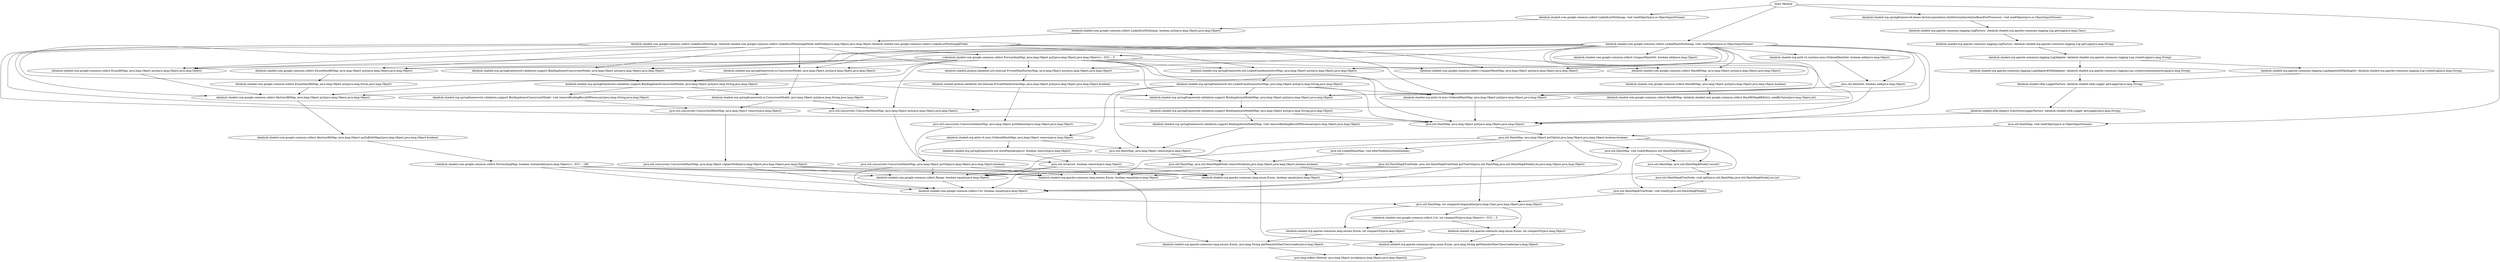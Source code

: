 digraph {
	graph [bb="0,0,13772,1404"];
	node [label="\N"];
	"datahub.shaded.org.apache.commons.logging.LogFactory__datahub.shaded.org.apache.commons.logging.Log_getLog(java.lang.Class)"	 [height=0.5,
		label=<datahub.shaded.org.apache.commons.logging.LogFactory: datahub.shaded.org.apache.commons.logging.Log getLog(java.lang.Class)>,
		pos="3022,1242",
		width=17.458];
	"datahub.shaded.org.apache.commons.logging.LogFactory__datahub.shaded.org.apache.commons.logging.Log_getLog(java.lang.String)"	 [height=0.5,
		label=<datahub.shaded.org.apache.commons.logging.LogFactory: datahub.shaded.org.apache.commons.logging.Log getLog(java.lang.String)>,
		pos="2766,1170",
		width=17.585];
	"datahub.shaded.org.apache.commons.logging.LogFactory__datahub.shaded.org.apache.commons.logging.Log_getLog(java.lang.Class)" -> "datahub.shaded.org.apache.commons.logging.LogFactory__datahub.shaded.org.apache.commons.logging.Log_getLog(java.lang.String)"	 [pos="e,2830,1188 2958.1,1224 2922.2,1213.9 2877.2,1201.3 2839.8,1190.8"];
	"java.util.HashMap__int_compareComparables(java.lang.Class,java.lang.Object,java.lang.Object)"	 [height=0.5,
		label=<java.util.HashMap: int compareComparables(java.lang.Class,java.lang.Object,java.lang.Object)>,
		pos="7342,306",
		width=12.511];
	"datahub.shaded.org.apache.commons.lang.enums.Enum__int_compareTo(java.lang.Object)"	 [height=0.5,
		label=<datahub.shaded.org.apache.commons.lang.enums.Enum: int compareTo(java.lang.Object)>,
		pos="8061,162",
		width=11.843];
	"java.util.HashMap__int_compareComparables(java.lang.Class,java.lang.Object,java.lang.Object)" -> "datahub.shaded.org.apache.commons.lang.enums.Enum__int_compareTo(java.lang.Object)"	 [pos="e,8063,180.32 7718.2,296.07 7869.8,288.52 8015.5,275.25 8042,252 8059.1,237.01 8063.1,210.84 8063.2,190.58"];
	"datahub.shaded.org.apache.commons.lang.enum.Enum__int_compareTo(java.lang.Object)"	 [height=0.5,
		label=<datahub.shaded.org.apache.commons.lang.enum.Enum: int compareTo(java.lang.Object)>,
		pos="7195,162",
		width=11.717];
	"java.util.HashMap__int_compareComparables(java.lang.Class,java.lang.Object,java.lang.Object)" -> "datahub.shaded.org.apache.commons.lang.enum.Enum__int_compareTo(java.lang.Object)"	 [pos="e,7165.1,180.16 7215.7,288.7 7173.9,280.19 7134.7,268.21 7122,252 7112.1,239.41 7114.8,230.29 7122,216 7126.1,207.92 7141.2,196.24 \
7156.6,185.8"];
	"datahub.shaded.com.google.common.collect.Cut__int_compareTo(java.lang.Object)___SCC____3"	 [height=0.5,
		label="<datahub.shaded.com.google.common.collect.Cut: int compareTo(java.lang.Object)>:: SCC :: 3",
		pos="7582,234",
		width=12.529];
	"java.util.HashMap__int_compareComparables(java.lang.Class,java.lang.Object,java.lang.Object)" -> "datahub.shaded.com.google.common.collect.Cut__int_compareTo(java.lang.Object)___SCC____3"	 [pos="e,7522.3,251.92 7401.6,288.11 7435.3,278.02 7477.4,265.37 7512.6,254.83"];
	"java.util.HashMap__void_treeifyBin(java.util.HashMap$Node[],int)"	 [height=0.5,
		label=<java.util.HashMap: void treeifyBin(java.util.HashMap$Node[],int)>,
		pos="3644,594",
		width=8.7381];
	"java.util.HashMap$TreeNode__void_treeify(java.util.HashMap$Node[])"	 [height=0.5,
		label=<java.util.HashMap$TreeNode: void treeify(java.util.HashMap$Node[])>,
		pos="3860,378",
		width=9.2978];
	"java.util.HashMap__void_treeifyBin(java.util.HashMap$Node[],int)" -> "java.util.HashMap$TreeNode__void_treeify(java.util.HashMap$Node[])"	 [pos="e,3860.2,396.17 3692,576.12 3737.6,556.62 3804.4,520.93 3841,468 3853.5,449.91 3858.1,425.23 3859.6,406.29"];
	"java.util.HashMap__java.util.HashMap$Node[]_resize()"	 [height=0.5,
		label=<java.util.HashMap: java.util.HashMap$Node[] resize()>,
		pos="3389,522",
		width=7.2396];
	"java.util.HashMap__void_treeifyBin(java.util.HashMap$Node[],int)" -> "java.util.HashMap__java.util.HashMap$Node[]_resize()"	 [pos="e,3451,539.51 3581.3,576.29 3544.9,566.01 3498.9,553.02 3461,542.32"];
	"datahub.shaded.com.google.common.collect.LinkedListMultimap__datahub.shaded.com.google.common.collect.LinkedListMultimap$Node_addNode(\
java.lang.Object,java.lang.Object,datahub.shaded.com.google.common.collect.LinkedListMultimap$Node)"	 [height=0.5,
		label=<datahub.shaded.com.google.common.collect.LinkedListMultimap: datahub.shaded.com.google.common.collect.LinkedListMultimap$Node addNode(java.lang.Object,java.lang.Object,datahub.shaded.com.google.common.collect.LinkedListMultimap$Node)>,
		pos="7897,1170",
		width=33.003];
	"datahub.shaded.com.google.common.collect.AbstractBiMap__java.lang.Object_put(java.lang.Object,java.lang.Object)"	 [height=0.5,
		label=<datahub.shaded.com.google.common.collect.AbstractBiMap: java.lang.Object put(java.lang.Object,java.lang.Object)>,
		pos="12347,882",
		width=15.201];
	"datahub.shaded.com.google.common.collect.LinkedListMultimap__datahub.shaded.com.google.common.collect.LinkedListMultimap$Node_addNode(\
java.lang.Object,java.lang.Object,datahub.shaded.com.google.common.collect.LinkedListMultimap$Node)" -> "datahub.shaded.com.google.common.collect.AbstractBiMap__java.lang.Object_put(java.lang.Object,java.lang.Object)"	 [pos="e,12770,893.43 9047.2,1165.5 10720,1156 13636,1127.6 13715,1044 13783,971.99 13786,989.17 13448,936 13323,916.25 13031,902.47 12780,\
893.77"];
	"datahub.shaded.com.google.common.collect.CompactHashMap__java.lang.Object_put(java.lang.Object,java.lang.Object)"	 [height=0.5,
		label=<datahub.shaded.com.google.common.collect.CompactHashMap: java.lang.Object put(java.lang.Object,java.lang.Object)>,
		pos="4637,1026",
		width=15.635];
	"datahub.shaded.com.google.common.collect.LinkedListMultimap__datahub.shaded.com.google.common.collect.LinkedListMultimap$Node_addNode(\
java.lang.Object,java.lang.Object,datahub.shaded.com.google.common.collect.LinkedListMultimap$Node)" -> "datahub.shaded.com.google.common.collect.CompactHashMap__java.lang.Object_put(java.lang.Object,java.lang.Object)"	 [pos="e,4843.3,1042.8 6945.1,1159.2 6208.6,1149.5 5299.6,1134.1 5214,1116 5173.5,1107.4 5168.1,1090.4 5128,1080 5076.6,1066.7 4959.9,1053.6 \
4853.2,1043.7"];
	"datahub.shaded.org.springframework.validation.support.BindingAwareModelMap__java.lang.Object_put(java.lang.Object,java.lang.Object)"	 [height=0.5,
		label=<datahub.shaded.org.springframework.validation.support.BindingAwareModelMap: java.lang.Object put(java.lang.Object,java.lang.Object)>,
		pos="5228,882",
		width=18.072];
	"datahub.shaded.com.google.common.collect.LinkedListMultimap__datahub.shaded.com.google.common.collect.LinkedListMultimap$Node_addNode(\
java.lang.Object,java.lang.Object,datahub.shaded.com.google.common.collect.LinkedListMultimap$Node)" -> "datahub.shaded.org.springframework.validation.support.BindingAwareModelMap__java.lang.Object_put(java.lang.Object,java.lang.Object)"	 [pos="e,5223.6,900.08 7090,1156.8 6335.3,1140.6 5314.3,1107.1 5247,1044 5210.8,1010.1 5215.3,946.7 5221.7,910.08"];
	"datahub.shaded.com.google.common.collect.ForwardingMap__java.lang.Object_put(java.lang.Object,java.lang.Object)___SCC____5"	 [height=0.5,
		label="<datahub.shaded.com.google.common.collect.ForwardingMap: java.lang.Object put(java.lang.Object,java.lang.Object)>:: SCC :: 5",
		pos="7897,1098",
		width=17.043];
	"datahub.shaded.com.google.common.collect.LinkedListMultimap__datahub.shaded.com.google.common.collect.LinkedListMultimap$Node_addNode(\
java.lang.Object,java.lang.Object,datahub.shaded.com.google.common.collect.LinkedListMultimap$Node)" -> "datahub.shaded.com.google.common.collect.ForwardingMap__java.lang.Object_put(java.lang.Object,java.lang.Object)___SCC____5"	 [pos="e,7897,1116.4 7897,1151.8 7897,1144.1 7897,1135 7897,1126.4"];
	"datahub.shaded.org.springframework.ui.ConcurrentModel__java.lang.Object_put(java.lang.Object,java.lang.Object)"	 [height=0.5,
		label=<datahub.shaded.org.springframework.ui.ConcurrentModel: java.lang.Object put(java.lang.Object,java.lang.Object)>,
		pos="9705,1026",
		width=15.039];
	"datahub.shaded.com.google.common.collect.LinkedListMultimap__datahub.shaded.com.google.common.collect.LinkedListMultimap$Node_addNode(\
java.lang.Object,java.lang.Object,datahub.shaded.com.google.common.collect.LinkedListMultimap$Node)" -> "datahub.shaded.org.springframework.ui.ConcurrentModel__java.lang.Object_put(java.lang.Object,java.lang.Object)"	 [pos="e,9496.3,1042.6 8119.1,1152.3 8467.8,1124.5 9139.5,1071 9486.2,1043.4"];
	"datahub.shaded.org.springframework.util.LinkedCaseInsensitiveMap__java.lang.Object_put(java.lang.Object,java.lang.Object)"	 [height=0.5,
		label=<datahub.shaded.org.springframework.util.LinkedCaseInsensitiveMap: java.lang.Object put(java.lang.Object,java.lang.Object)>,
		pos="5848,1026",
		width=16.447];
	"datahub.shaded.com.google.common.collect.LinkedListMultimap__datahub.shaded.com.google.common.collect.LinkedListMultimap$Node_addNode(\
java.lang.Object,java.lang.Object,datahub.shaded.com.google.common.collect.LinkedListMultimap$Node)" -> "datahub.shaded.org.springframework.util.LinkedCaseInsensitiveMap__java.lang.Object_put(java.lang.Object,java.lang.Object)"	 [pos="e,6083.3,1042.5 7646.5,1152.4 7250.8,1124.6 6485.8,1070.8 6093.3,1043.2"];
	"datahub.shaded.com.google.common.collect.EnumBiMap__java.lang.Object_put(java.lang.Object,java.lang.Object)"	 [height=0.5,
		label=<datahub.shaded.com.google.common.collect.EnumBiMap: java.lang.Object put(java.lang.Object,java.lang.Object)>,
		pos="12034,1026",
		width=14.876];
	"datahub.shaded.com.google.common.collect.LinkedListMultimap__datahub.shaded.com.google.common.collect.LinkedListMultimap$Node_addNode(\
java.lang.Object,java.lang.Object,datahub.shaded.com.google.common.collect.LinkedListMultimap$Node)" -> "datahub.shaded.com.google.common.collect.EnumBiMap__java.lang.Object_put(java.lang.Object,java.lang.Object)"	 [pos="e,11979,1044 8929.2,1161.1 10000,1150.9 11539,1133.5 11673,1116 11778,1102.3 11897,1069 11969,1047"];
	"datahub.shaded.org.antlr.v4.misc.OrderedHashMap__java.lang.Object_put(java.lang.Object,java.lang.Object)"	 [height=0.5,
		label=<datahub.shaded.org.antlr.v4.misc.OrderedHashMap: java.lang.Object put(java.lang.Object,java.lang.Object)>,
		pos="3953,882",
		width=14.208];
	"datahub.shaded.com.google.common.collect.LinkedListMultimap__datahub.shaded.com.google.common.collect.LinkedListMultimap$Node_addNode(\
java.lang.Object,java.lang.Object,datahub.shaded.com.google.common.collect.LinkedListMultimap$Node)" -> "datahub.shaded.org.antlr.v4.misc.OrderedHashMap__java.lang.Object_put(java.lang.Object,java.lang.Object)"	 [pos="e,3961.8,900.2 6904.6,1160.1 6136.6,1151 5189,1135.8 5100,1116 5061.5,1107.5 5057.4,1088.9 5019,1080 4912.1,1055.3 4124,1103.8 4032,\
1044 4031.2,1043.5 3988.5,955.39 3966.2,909.34"];
	"datahub.shaded.jackson.databind.util.internal.PrivateMaxEntriesMap__java.lang.Object_put(java.lang.Object,java.lang.Object)"	 [height=0.5,
		label=<datahub.shaded.jackson.databind.util.internal.PrivateMaxEntriesMap: java.lang.Object put(java.lang.Object,java.lang.Object)>,
		pos="7053,1026",
		width=16.519];
	"datahub.shaded.com.google.common.collect.LinkedListMultimap__datahub.shaded.com.google.common.collect.LinkedListMultimap$Node_addNode(\
java.lang.Object,java.lang.Object,datahub.shaded.com.google.common.collect.LinkedListMultimap$Node)" -> "datahub.shaded.jackson.databind.util.internal.PrivateMaxEntriesMap__java.lang.Object_put(java.lang.Object,java.lang.Object)"	 [pos="e,7087.9,1044.1 7598.4,1152.6 7470,1143.3 7335.5,1130.8 7274,1116 7210.2,1100.6 7140.8,1069.8 7097.1,1048.6"];
	"java.util.HashMap__java.lang.Object_put(java.lang.Object,java.lang.Object)"	 [height=0.5,
		label=<java.util.HashMap: java.lang.Object put(java.lang.Object,java.lang.Object)>,
		pos="4493,738",
		width=9.8575];
	"datahub.shaded.com.google.common.collect.LinkedListMultimap__datahub.shaded.com.google.common.collect.LinkedListMultimap$Node_addNode(\
java.lang.Object,java.lang.Object,datahub.shaded.com.google.common.collect.LinkedListMultimap$Node)" -> "java.util.HashMap__java.lang.Object_put(java.lang.Object,java.lang.Object)"	 [pos="e,4496.8,756.13 6812.4,1162.6 6072,1155.4 5210.5,1141.5 5128,1116 5100.1,1107.4 5100.8,1088.8 5073,1080 5019.6,1063 4103.9,1084.3 \
4065,1044 4053.9,1032.5 4055.2,1020.7 4065,1008 4179.7,859.05 4350.8,1042 4474,900 4506.1,862.98 4503.5,801.96 4498.4,766.32"];
	"datahub.shaded.com.google.common.collect.HashBiMap__java.lang.Object_put(java.lang.Object,java.lang.Object)"	 [height=0.5,
		label=<datahub.shaded.com.google.common.collect.HashBiMap: java.lang.Object put(java.lang.Object,java.lang.Object)>,
		pos="10872,1026",
		width=14.768];
	"datahub.shaded.com.google.common.collect.LinkedListMultimap__datahub.shaded.com.google.common.collect.LinkedListMultimap$Node_addNode(\
java.lang.Object,java.lang.Object,datahub.shaded.com.google.common.collect.LinkedListMultimap$Node)" -> "datahub.shaded.com.google.common.collect.HashBiMap__java.lang.Object_put(java.lang.Object,java.lang.Object)"	 [pos="e,10567,1040.8 8252.2,1152.8 8838.2,1124.4 9998.3,1068.3 10557,1041.3"];
	"datahub.shaded.com.google.common.collect.EnumHashBiMap__java.lang.Object_put(java.lang.Object,java.lang.Object)"	 [height=0.5,
		label=<datahub.shaded.com.google.common.collect.EnumHashBiMap: java.lang.Object put(java.lang.Object,java.lang.Object)>,
		pos="13147,1026",
		width=15.526];
	"datahub.shaded.com.google.common.collect.LinkedListMultimap__datahub.shaded.com.google.common.collect.LinkedListMultimap$Node_addNode(\
java.lang.Object,java.lang.Object,datahub.shaded.com.google.common.collect.LinkedListMultimap$Node)" -> "datahub.shaded.com.google.common.collect.EnumHashBiMap__java.lang.Object_put(java.lang.Object,java.lang.Object)"	 [pos="e,12999,1043.4 9052.6,1165.8 10109,1160.1 11593,1146.7 12177,1116 12464,1100.9 12797,1066.2 12989,1044.5"];
	"java.util.concurrent.ConcurrentHashMap__java.lang.Object_put(java.lang.Object,java.lang.Object)"	 [height=0.5,
		label=<java.util.concurrent.ConcurrentHashMap: java.lang.Object put(java.lang.Object,java.lang.Object)>,
		pos="10234,810",
		width=12.818];
	"datahub.shaded.com.google.common.collect.LinkedListMultimap__datahub.shaded.com.google.common.collect.LinkedListMultimap$Node_addNode(\
java.lang.Object,java.lang.Object,datahub.shaded.com.google.common.collect.LinkedListMultimap$Node)" -> "java.util.concurrent.ConcurrentHashMap__java.lang.Object_put(java.lang.Object,java.lang.Object)"	 [pos="e,10681,814.54 9024.5,1164.3 10432,1156.3 12704,1139.8 13097,1116 13248,1106.8 13772,1177.3 13772,1026 13772,1026 13772,1026 13772,\
954 13772,759.86 13097,875.97 12903,864 12487,838.29 11338,822.05 10691,814.66"];
	"datahub.shaded.org.springframework.validation.support.BindingAwareConcurrentModel__java.lang.Object_put(java.lang.Object,java.lang.Object)"	 [height=0.5,
		label=<datahub.shaded.org.springframework.validation.support.BindingAwareConcurrentModel: java.lang.Object put(java.lang.Object,java.lang.Object)>,
		pos="8463,1026",
		width=18.975];
	"datahub.shaded.com.google.common.collect.LinkedListMultimap__datahub.shaded.com.google.common.collect.LinkedListMultimap$Node_addNode(\
java.lang.Object,java.lang.Object,datahub.shaded.com.google.common.collect.LinkedListMultimap$Node)" -> "datahub.shaded.org.springframework.validation.support.BindingAwareConcurrentModel__java.lang.Object_put(java.lang.Object,java.lang.Object)"	 [pos="e,8488.2,1044.2 8332.2,1153.2 8427,1145.2 8504,1133.4 8520,1116 8538.1,1096.2 8517.4,1069.9 8496,1050.9"];
	"datahub.shaded.com.google.common.collect.AbstractBiMap__java.lang.Object_putInBothMaps(java.lang.Object,java.lang.Object,boolean)"	 [height=0.5,
		label=<datahub.shaded.com.google.common.collect.AbstractBiMap: java.lang.Object putInBothMaps(java.lang.Object,java.lang.Object,boolean)>,
		pos="10837,738",
		width=17.855];
	"datahub.shaded.com.google.common.collect.AbstractBiMap__java.lang.Object_put(java.lang.Object,java.lang.Object)" -> "datahub.shaded.com.google.common.collect.AbstractBiMap__java.lang.Object_putInBothMaps(java.lang.Object,java.lang.Object,boolean)"	 [pos="e,11018,755.3 12168,864.95 11882,837.65 11323,784.35 11029,756.28"];
	"datahub.shaded.org.apache.commons.lang.enum.Enum__boolean_equals(java.lang.Object)"	 [height=0.5,
		label=<datahub.shaded.org.apache.commons.lang.enum.Enum: boolean equals(java.lang.Object)>,
		pos="7338,450",
		width=11.789];
	"datahub.shaded.org.apache.commons.lang.enum.Enum__java.lang.String_getNameInOtherClassLoader(java.lang.Object)"	 [height=0.5,
		label=<datahub.shaded.org.apache.commons.lang.enum.Enum: java.lang.String getNameInOtherClassLoader(java.lang.Object)>,
		pos="7294,90",
		width=15.779];
	"datahub.shaded.org.apache.commons.lang.enum.Enum__boolean_equals(java.lang.Object)" -> "datahub.shaded.org.apache.commons.lang.enum.Enum__java.lang.String_getNameInOtherClassLoader(java.lang.Object)"	 [pos="e,7702.1,102.52 7552.2,434.46 7891.6,408.37 8515,353.94 8515,306 8515,306 8515,306 8515,234 8515,193.12 8527.2,170.46 8496,144 8480.7,\
131.05 8053.1,114.26 7712.2,102.86"];
	"datahub.shaded.org.apache.commons.lang.enums.Enum__java.lang.String_getNameInOtherClassLoader(java.lang.Object)"	 [height=0.5,
		label=<datahub.shaded.org.apache.commons.lang.enums.Enum: java.lang.String getNameInOtherClassLoader(java.lang.Object)>,
		pos="8453,90",
		width=15.906];
	"datahub.shaded.org.apache.commons.lang.enums.Enum__int_compareTo(java.lang.Object)" -> "datahub.shaded.org.apache.commons.lang.enums.Enum__java.lang.String_getNameInOtherClassLoader(java.lang.Object)"	 [pos="e,8356.3,107.77 8156.6,144.43 8214,133.91 8286.9,120.5 8346.1,109.63"];
	"java.util.HashMap__void_readObject(java.io.ObjectInputStream)"	 [height=0.5,
		label=<java.util.HashMap: void readObject(java.io.ObjectInputStream)>,
		pos="1420,1242",
		width=8.4493];
	"java.util.HashMap__java.lang.Object_putVal(int,java.lang.Object,java.lang.Object,boolean,boolean)"	 [height=0.5,
		label=<java.util.HashMap: java.lang.Object putVal(int,java.lang.Object,java.lang.Object,boolean,boolean)>,
		pos="4596,666",
		width=12.854];
	"java.util.HashMap__void_readObject(java.io.ObjectInputStream)" -> "java.util.HashMap__java.lang.Object_putVal(int,java.lang.Object,java.lang.Object,boolean,boolean)"	 [pos="e,4138,668.57 1189.9,1230.2 787.87,1208 0,1157.1 0,1098 0,1098 0,1098 0,810 0,707.53 2957.7,676.8 4127.7,668.65"];
	"datahub.shaded.org.springframework.validation.support.BindingAwareModelMap__java.lang.Object_put(java.lang.String,java.lang.Object)"	 [height=0.5,
		label=<datahub.shaded.org.springframework.validation.support.BindingAwareModelMap: java.lang.Object put(java.lang.String,java.lang.Object)>,
		pos="5228,810",
		width=18.054];
	"datahub.shaded.org.springframework.validation.support.BindingAwareModelMap__java.lang.Object_put(java.lang.String,java.lang.Object)" -> "java.util.HashMap__java.lang.Object_put(java.lang.Object,java.lang.Object)"	 [pos="e,4656.2,753.99 5051,792.66 4934.3,781.23 4782.2,766.33 4666.2,754.97"];
	"datahub.shaded.org.springframework.validation.support.BindingAwareModelMap__void_removeBindingResultIfNecessary(java.lang.Object,\
java.lang.Object)"	 [height=0.5,
		label=<datahub.shaded.org.springframework.validation.support.BindingAwareModelMap: void removeBindingResultIfNecessary(java.lang.Object,java.lang.Object)>,
		pos="5833,738",
		width=20.419];
	"datahub.shaded.org.springframework.validation.support.BindingAwareModelMap__java.lang.Object_put(java.lang.String,java.lang.Object)" -> "datahub.shaded.org.springframework.validation.support.BindingAwareModelMap__void_removeBindingResultIfNecessary(java.lang.Object,\
java.lang.Object)"	 [pos="e,5684.8,755.64 5375.6,792.43 5466.2,781.65 5582.2,767.84 5674.8,756.83"];
	"datahub.shaded.org.springframework.validation.support.BindingAwareModelMap__java.lang.Object_put(java.lang.Object,java.lang.Object)" -> "datahub.shaded.org.springframework.validation.support.BindingAwareModelMap__java.lang.Object_put(java.lang.String,java.lang.Object)"	 [pos="e,5228,828.41 5228,863.83 5228,856.13 5228,846.97 5228,838.42"];
	"datahub.shaded.com.google.common.collect.CompactHashSet__boolean_add(java.lang.Object)"	 [height=0.5,
		label=<datahub.shaded.com.google.common.collect.CompactHashSet: boolean add(java.lang.Object)>,
		pos="4567,1098",
		width=12.295];
	"datahub.shaded.com.google.common.collect.EnumHashBiMap__java.lang.Object_put(java.lang.Enum,java.lang.Object)"	 [height=0.5,
		label=<datahub.shaded.com.google.common.collect.EnumHashBiMap: java.lang.Object put(java.lang.Enum,java.lang.Object)>,
		pos="12883,954",
		width=15.454];
	"datahub.shaded.com.google.common.collect.EnumHashBiMap__java.lang.Object_put(java.lang.Enum,java.lang.Object)" -> "datahub.shaded.com.google.common.collect.AbstractBiMap__java.lang.Object_put(java.lang.Object,java.lang.Object)"	 [pos="e,12478,899.54 12753,936.48 12672,925.71 12570,911.91 12488,900.9"];
	"datahub.shaded.com.google.common.collect.HashBiMap__datahub.shaded.com.google.common.collect.HashBiMap$BiEntry_seekByValue(java.lang.Object,\
int)"	 [height=0.5,
		label=<datahub.shaded.com.google.common.collect.HashBiMap: datahub.shaded.com.google.common.collect.HashBiMap$BiEntry seekByValue(java.lang.Object,int)>,
		pos="11003,882",
		width=20.582];
	"datahub.shaded.org.springframework.ui.ConcurrentModel__java.lang.Object_put(java.lang.String,java.lang.Object)"	 [height=0.5,
		label=<datahub.shaded.org.springframework.ui.ConcurrentModel: java.lang.Object put(java.lang.String,java.lang.Object)>,
		pos="9665,882",
		width=15.021];
	"java.util.concurrent.ConcurrentHashMap__java.lang.Object_remove(java.lang.Object)"	 [height=0.5,
		label=<java.util.concurrent.ConcurrentHashMap: java.lang.Object remove(java.lang.Object)>,
		pos="8993,810",
		width=11.175];
	"datahub.shaded.org.springframework.ui.ConcurrentModel__java.lang.Object_put(java.lang.String,java.lang.Object)" -> "java.util.concurrent.ConcurrentHashMap__java.lang.Object_remove(java.lang.Object)"	 [pos="e,9148.2,826.63 9504.5,864.8 9399.9,853.6 9263.8,839.02 9158.3,827.71"];
	"datahub.shaded.org.springframework.ui.ConcurrentModel__java.lang.Object_put(java.lang.String,java.lang.Object)" -> "java.util.concurrent.ConcurrentHashMap__java.lang.Object_put(java.lang.Object,java.lang.Object)"	 [pos="e,10098,827.21 9802.7,864.57 9889,853.65 10000,839.59 10088,828.48"];
	"datahub.shaded.com.google.common.collect.Range__boolean_equals(java.lang.Object)"	 [height=0.5,
		label=<datahub.shaded.com.google.common.collect.Range: boolean equals(java.lang.Object)>,
		pos="6453,450",
		width=11.248];
	"datahub.shaded.com.google.common.collect.Cut__boolean_equals(java.lang.Object)"	 [height=0.5,
		label=<datahub.shaded.com.google.common.collect.Cut: boolean equals(java.lang.Object)>,
		pos="6669,378",
		width=10.887];
	"datahub.shaded.com.google.common.collect.Range__boolean_equals(java.lang.Object)" -> "datahub.shaded.com.google.common.collect.Cut__boolean_equals(java.lang.Object)"	 [pos="e,6615.2,395.92 6506.7,432.11 6536.7,422.11 6574.2,409.58 6605.7,399.1"];
	"java.lang.reflect.Method__java.lang.Object_invoke(java.lang.Object,java.lang.Object[])"	 [height=0.5,
		label=<java.lang.reflect.Method: java.lang.Object invoke(java.lang.Object,java.lang.Object[])>,
		pos="7873,18",
		width=11.248];
	"datahub.shaded.org.apache.commons.lang.enum.Enum__java.lang.String_getNameInOtherClassLoader(java.lang.Object)" -> "java.lang.reflect.Method__java.lang.Object_invoke(java.lang.Object,java.lang.Object[])"	 [pos="e,7736.3,34.999 7434.5,72.525 7522.9,61.533 7636.8,47.373 7726.3,36.238"];
	"datahub.shaded.org.springframework.util.LinkedCaseInsensitiveMap__java.lang.Object_put(java.lang.String,java.lang.Object)"	 [height=0.5,
		label=<datahub.shaded.org.springframework.util.LinkedCaseInsensitiveMap: java.lang.Object put(java.lang.String,java.lang.Object)>,
		pos="6810,954",
		width=16.411];
	"datahub.shaded.org.springframework.util.LinkedCaseInsensitiveMap__java.lang.Object_put(java.lang.String,java.lang.Object)" -> "datahub.shaded.org.springframework.validation.support.BindingAwareModelMap__java.lang.Object_put(java.lang.Object,java.lang.Object)"	 [pos="e,5566.2,897.39 6481.2,939.04 6216.8,927 5846.1,910.13 5576.6,897.86"];
	"java.util.HashMap__java.lang.Object_remove(java.lang.Object)"	 [height=0.5,
		label=<java.util.HashMap: java.lang.Object remove(java.lang.Object)>,
		pos="7095,594",
		width=8.2145];
	"datahub.shaded.org.springframework.util.LinkedCaseInsensitiveMap__java.lang.Object_put(java.lang.String,java.lang.Object)" -> "java.util.HashMap__java.lang.Object_remove(java.lang.Object)"	 [pos="e,7023.4,611.5 6799.9,935.74 6778.5,894.17 6733.8,790.64 6776,720 6801.3,677.62 6927.7,637.26 7013.6,614.1"];
	"datahub.shaded.org.antlr.v4.misc.OrderedHashMap__java.lang.Object_remove(java.lang.Object)"	 [height=0.5,
		label=<datahub.shaded.org.antlr.v4.misc.OrderedHashMap: java.lang.Object remove(java.lang.Object)>,
		pos="8513,666",
		width=12.566];
	"datahub.shaded.org.springframework.util.LinkedCaseInsensitiveMap__java.lang.Object_put(java.lang.String,java.lang.Object)" -> "datahub.shaded.org.antlr.v4.misc.OrderedHashMap__java.lang.Object_remove(java.lang.Object)"	 [pos="e,8429.2,683.76 6932,936.37 7156.2,903.59 7648.8,829.87 8062,756 8185.9,733.86 8328.1,704.87 8419.2,685.86"];
	"datahub.shaded.org.springframework.util.LinkedCaseInsensitiveMap__java.lang.Object_put(java.lang.String,java.lang.Object)" -> "datahub.shaded.org.antlr.v4.misc.OrderedHashMap__java.lang.Object_put(java.lang.Object,java.lang.Object)"	 [pos="e,4340.9,893.75 6380.3,941.64 6309,939.69 6235.9,937.74 6167,936 5456.4,918.05 5278.6,918.4 4568,900 4497.9,898.18 4423.3,896.12 \
4351.1,894.04"];
	"datahub.shaded.org.springframework.util.LinkedCaseInsensitiveMap__java.lang.Object_put(java.lang.String,java.lang.Object)" -> "java.util.HashMap__java.lang.Object_put(java.lang.Object,java.lang.Object)"	 [pos="e,4794.5,747.51 6729.7,936.12 6570,901.44 6201.2,825.51 5887,792 5782.8,780.89 5182.7,760.13 4804.6,747.84"];
	"java.util.HashMap$TreeNode__void_treeify(java.util.HashMap$Node[])" -> "java.util.HashMap__int_compareComparables(java.lang.Class,java.lang.Object,java.lang.Object)"	 [pos="e,6941.7,314.28 4172.5,371.54 4802.9,358.5 6227.2,329.05 6931.6,314.49"];
	"datahub.shaded.org.antlr.v4.runtime.misc.OrderedHashSet__boolean_add(java.lang.Object)"	 [height=0.5,
		label=<datahub.shaded.org.antlr.v4.runtime.misc.OrderedHashSet: boolean add(java.lang.Object)>,
		pos="3561,1098",
		width=11.97];
	"java.util.HashSet__boolean_add(java.lang.Object)"	 [height=0.5,
		label=<java.util.HashSet: boolean add(java.lang.Object)>,
		pos="3561,954",
		width=6.5175];
	"datahub.shaded.org.antlr.v4.runtime.misc.OrderedHashSet__boolean_add(java.lang.Object)" -> "java.util.HashSet__boolean_add(java.lang.Object)"	 [pos="e,3561,972.09 3561,1079.8 3561,1055.2 3561,1011.2 3561,982.35"];
	"java.util.ArrayList__boolean_remove(java.lang.Object)"	 [height=0.5,
		label=<java.util.ArrayList: boolean remove(java.lang.Object)>,
		pos="9130,522",
		width=7.1133];
	"java.util.ArrayList__boolean_remove(java.lang.Object)" -> "datahub.shaded.org.apache.commons.lang.enum.Enum__boolean_equals(java.lang.Object)"	 [pos="e,7651.8,462.12 8939.3,509.97 8902.1,507.82 8863.3,505.72 8827,504 8374.8,482.57 8261.4,484.64 7809,468 7761.5,466.25 7711.2,464.37 \
7662,462.5"];
	"java.util.ArrayList__boolean_remove(java.lang.Object)" -> "datahub.shaded.com.google.common.collect.Range__boolean_equals(java.lang.Object)"	 [pos="e,6744.4,462.51 8943,509.7 8904.6,507.51 8864.5,505.47 8827,504 7973.3,470.66 7759,493 6905,468 6856.3,466.58 6804.7,464.79 6754.5,\
462.89"];
	"datahub.shaded.org.apache.commons.lang.enums.Enum__boolean_equals(java.lang.Object)"	 [height=0.5,
		label=<datahub.shaded.org.apache.commons.lang.enums.Enum: boolean equals(java.lang.Object)>,
		pos="8248,450",
		width=11.934];
	"java.util.ArrayList__boolean_remove(java.lang.Object)" -> "datahub.shaded.org.apache.commons.lang.enums.Enum__boolean_equals(java.lang.Object)"	 [pos="e,8444.6,466.05 8962.8,508.35 8818.5,496.57 8609.4,479.51 8454.7,466.87"];
	"java.util.ArrayList__boolean_remove(java.lang.Object)" -> "datahub.shaded.com.google.common.collect.Cut__boolean_equals(java.lang.Object)"	 [pos="e,7052.3,381.78 8960,508.5 8870.4,499.53 8770.9,486.05 8730,468 8707.2,457.94 8710.3,440.82 8687,432 8612.6,403.84 7628.6,388.46 \
7062.7,381.9"];
	"datahub.shaded.slf4j.LoggerFactory__datahub.shaded.slf4j.Logger_getLogger(java.lang.String)"	 [height=0.5,
		label=<datahub.shaded.slf4j.LoggerFactory: datahub.shaded.slf4j.Logger getLogger(java.lang.String)>,
		pos="2254,954",
		width=12.457];
	"datahub.shaded.slf4j.helpers.SubstituteLoggerFactory__datahub.shaded.slf4j.Logger_getLogger(java.lang.String)"	 [height=0.5,
		label=<datahub.shaded.slf4j.helpers.SubstituteLoggerFactory: datahub.shaded.slf4j.Logger getLogger(java.lang.String)>,
		pos="2378,810",
		width=14.858];
	"datahub.shaded.slf4j.LoggerFactory__datahub.shaded.slf4j.Logger_getLogger(java.lang.String)" -> "datahub.shaded.slf4j.helpers.SubstituteLoggerFactory__datahub.shaded.slf4j.Logger_getLogger(java.lang.String)"	 [pos="e,2362.4,828.09 2269.7,935.76 2291.5,910.44 2331.1,864.52 2355.8,835.73"];
	"java.util.HashMap__java.lang.Object_putVal(int,java.lang.Object,java.lang.Object,boolean,boolean)" -> "java.util.HashMap__void_treeifyBin(java.util.HashMap$Node[],int)"	 [pos="e,3833.9,608.36 4384.1,649.98 4222.9,637.78 4002.5,621.11 3844.2,609.14"];
	"java.util.HashMap__java.lang.Object_putVal(int,java.lang.Object,java.lang.Object,boolean,boolean)" -> "datahub.shaded.org.apache.commons.lang.enum.Enum__boolean_equals(java.lang.Object)"	 [pos="e,7034.3,462.59 5024.9,659.23 5419.8,651.59 5976.4,636.86 6194,612 6359.1,593.13 6413.3,616.17 6561,540 6581.7,529.34 6577.7,513.39 \
6599,504 6638.6,486.51 6841.2,472.47 7024.2,463.1"];
	"java.util.HashMap__java.lang.Object_putVal(int,java.lang.Object,java.lang.Object,boolean,boolean)" -> "datahub.shaded.com.google.common.collect.Range__boolean_equals(java.lang.Object)"	 [pos="e,6090.6,458.06 4799.2,649.82 5012.2,630.38 5331.1,593.54 5441,540 5461.9,529.81 5457.6,513.21 5479,504 5534.4,480.14 5829.6,466.11 \
6080.6,458.37"];
	"java.util.HashMap__java.lang.Object_putVal(int,java.lang.Object,java.lang.Object,boolean,boolean)" -> "datahub.shaded.org.apache.commons.lang.enums.Enum__boolean_equals(java.lang.Object)"	 [pos="e,8569.8,461.96 5021.8,658.91 5376.9,651.55 5896.2,637.44 6349,612 6545.3,600.97 6593.6,585.74 6790,576 6846.5,573.2 8787.3,580.37 \
8827,540 8838.2,528.59 8837.8,515.83 8827,504 8808.3,483.47 8698.7,470.61 8579.8,462.63"];
	"java.util.HashMap__java.lang.Object_putVal(int,java.lang.Object,java.lang.Object,boolean,boolean)" -> "java.util.HashMap__java.util.HashMap$Node[]_resize()"	 [pos="e,3359.3,540 4147.6,661.53 3791.7,655.69 3349.1,642.35 3320,612 3300,591.16 3325.6,564.67 3351,545.83"];
	"java.util.HashMap__java.lang.Object_putVal(int,java.lang.Object,java.lang.Object,boolean,boolean)" -> "datahub.shaded.com.google.common.collect.Cut__boolean_equals(java.lang.Object)"	 [pos="e,6286.8,382 4424.9,649.26 4214.3,625.31 3892.3,576.08 3961,504 4039.5,421.62 5545.1,391.8 6276.6,382.14"];
	"java.util.HashMap$TreeNode__java.util.HashMap$TreeNode_putTreeVal(java.util.HashMap,java.util.HashMap$Node[],int,java.lang.Object,\
java.lang.Object)"	 [height=0.5,
		label=<java.util.HashMap$TreeNode: java.util.HashMap$TreeNode putTreeVal(java.util.HashMap,java.util.HashMap$Node[],int,java.lang.Object,java.lang.Object)>,
		pos="4701,522",
		width=20.293];
	"java.util.HashMap__java.lang.Object_putVal(int,java.lang.Object,java.lang.Object,boolean,boolean)" -> "java.util.HashMap$TreeNode__java.util.HashMap$TreeNode_putTreeVal(java.util.HashMap,java.util.HashMap$Node[],int,java.lang.Object,\
java.lang.Object)"	 [pos="e,4687.8,540.09 4609.3,647.76 4627.6,622.66 4660.7,577.3 4681.7,548.47"];
	"java.util.LinkedHashMap__void_afterNodeInsertion(boolean)"	 [height=0.5,
		label=<java.util.LinkedHashMap: void afterNodeInsertion(boolean)>,
		pos="5898,594",
		width=7.9618];
	"java.util.HashMap__java.lang.Object_putVal(int,java.lang.Object,java.lang.Object,boolean,boolean)" -> "java.util.LinkedHashMap__void_afterNodeInsertion(boolean)"	 [pos="e,5682.9,605.9 4862.6,651.26 5101.3,638.06 5447.4,618.92 5672.6,606.47"];
	"datahub.shaded.com.google.common.collect.HashBiMap__java.lang.Object_put(java.lang.Object,java.lang.Object,boolean)"	 [height=0.5,
		label=<datahub.shaded.com.google.common.collect.HashBiMap: java.lang.Object put(java.lang.Object,java.lang.Object,boolean)>,
		pos="10833,954",
		width=15.851];
	"datahub.shaded.com.google.common.collect.HashBiMap__java.lang.Object_put(java.lang.Object,java.lang.Object,boolean)" -> "datahub.shaded.com.google.common.collect.HashBiMap__datahub.shaded.com.google.common.collect.HashBiMap$BiEntry_seekByValue(java.lang.Object,\
int)"	 [pos="e,10960,900 10875,936.02 10898,926.31 10927,914.25 10951,903.98"];
	"datahub.shaded.jackson.databind.util.internal.PrivateMaxEntriesMap__java.lang.Object_put(java.lang.Object,java.lang.Object,boolean)"	 [height=0.5,
		label=<datahub.shaded.jackson.databind.util.internal.PrivateMaxEntriesMap: java.lang.Object put(java.lang.Object,java.lang.Object,boolean)>,
		pos="7419,738",
		width=17.603];
	"java.util.concurrent.ConcurrentHashMap__java.lang.Object_putIfAbsent(java.lang.Object,java.lang.Object)"	 [height=0.5,
		label=<java.util.concurrent.ConcurrentHashMap: java.lang.Object putIfAbsent(java.lang.Object,java.lang.Object)>,
		pos="7419,666",
		width=13.902];
	"datahub.shaded.jackson.databind.util.internal.PrivateMaxEntriesMap__java.lang.Object_put(java.lang.Object,java.lang.Object,boolean)" -> "java.util.concurrent.ConcurrentHashMap__java.lang.Object_putIfAbsent(java.lang.Object,java.lang.Object)"	 [pos="e,7419,684.41 7419,719.83 7419,712.13 7419,702.97 7419,694.42"];
	"java.util.concurrent.ConcurrentHashMap__java.lang.Object_replaceNode(java.lang.Object,java.lang.Object,java.lang.Object)"	 [height=0.5,
		label=<java.util.concurrent.ConcurrentHashMap: java.lang.Object replaceNode(java.lang.Object,java.lang.Object,java.lang.Object)>,
		pos="8236,522",
		width=16.176];
	"java.util.concurrent.ConcurrentHashMap__java.lang.Object_remove(java.lang.Object)" -> "java.util.concurrent.ConcurrentHashMap__java.lang.Object_replaceNode(java.lang.Object,java.lang.Object,java.lang.Object)"	 [pos="e,8537.2,537.45 8997.1,791.82 9003.4,758.47 9011.3,687.34 8974,648 8915.1,585.92 8721.5,554.37 8547.4,538.36"];
	"datahub.shaded.org.springframework.beans.factory.annotation.InitDestroyAnnotationBeanPostProcessor__void_readObject(java.io.ObjectInputStream)"	 [height=0.5,
		label=<datahub.shaded.org.springframework.beans.factory.annotation.InitDestroyAnnotationBeanPostProcessor: void readObject(java.io.ObjectInputStream)>,
		pos="3188,1314",
		width=19.643];
	"datahub.shaded.org.springframework.beans.factory.annotation.InitDestroyAnnotationBeanPostProcessor__void_readObject(java.io.ObjectInputStream)" -> "datahub.shaded.org.apache.commons.logging.LogFactory__datahub.shaded.org.apache.commons.logging.Log_getLog(java.lang.Class)"	 [pos="e,3063.5,1260 3146.5,1296 3124.2,1286.3 3096.3,1274.2 3072.7,1264"];
	"datahub.shaded.org.apache.commons.lang.enums.Enum__boolean_equals(java.lang.Object)" -> "datahub.shaded.org.apache.commons.lang.enums.Enum__java.lang.String_getNameInOtherClassLoader(java.lang.Object)"	 [pos="e,8482.1,108.15 8317.2,432.13 8407.2,406.82 8553,357.82 8553,306 8553,306 8553,306 8553,234 8553,191.4 8544.8,178.63 8520,144 8512,\
132.78 8501,122.62 8490.2,114.22"];
	"datahub.shaded.com.google.common.collect.LinkedHashMultimap__void_readObject(java.io.ObjectInputStream)"	 [height=0.5,
		label=<datahub.shaded.com.google.common.collect.LinkedHashMultimap: void readObject(java.io.ObjectInputStream)>,
		pos="5114,1170",
		width=14.642];
	"datahub.shaded.com.google.common.collect.LinkedHashMultimap__void_readObject(java.io.ObjectInputStream)" -> "datahub.shaded.com.google.common.collect.AbstractBiMap__java.lang.Object_put(java.lang.Object,java.lang.Object)"	 [pos="e,12146,898.77 5613.3,1164.2 6770.2,1150.8 9543.6,1118.6 9643,1116 10044,1105.6 11072,1188.4 11446,1044 11469,1035 11466,1018.2 \
11489,1008 11601,957.64 11920,920.21 12136,899.73"];
	"datahub.shaded.com.google.common.collect.LinkedHashMultimap__void_readObject(java.io.ObjectInputStream)" -> "datahub.shaded.com.google.common.collect.CompactHashMap__java.lang.Object_put(java.lang.Object,java.lang.Object)"	 [pos="e,4330,1041.1 4679.3,1159.8 4419.3,1151.5 4135.4,1137.6 4115,1116 4104,1104.4 4104.3,1091.9 4115,1080 4130.9,1062.4 4219.8,1050.2 \
4320,1041.9"];
	"datahub.shaded.com.google.common.collect.LinkedHashMultimap__void_readObject(java.io.ObjectInputStream)" -> "datahub.shaded.org.springframework.validation.support.BindingAwareModelMap__java.lang.Object_put(java.lang.Object,java.lang.Object)"	 [pos="e,4870,897.05 4720.5,1158 4447.7,1148.3 4128.7,1133.3 4102,1116 4059.4,1088.4 4031.1,1045.8 4065,1008 4118,948.99 4539.2,915.08 \
4859.6,897.61"];
	"datahub.shaded.com.google.common.collect.LinkedHashMultimap__void_readObject(java.io.ObjectInputStream)" -> "datahub.shaded.com.google.common.collect.CompactHashSet__boolean_add(java.lang.Object)"	 [pos="e,4697.7,1115.2 4981.6,1152.6 4898.7,1141.7 4792,1127.6 4707.6,1116.5"];
	"datahub.shaded.com.google.common.collect.LinkedHashMultimap__void_readObject(java.io.ObjectInputStream)" -> "datahub.shaded.org.antlr.v4.runtime.misc.OrderedHashSet__boolean_add(java.lang.Object)"	 [pos="e,3849.5,1111.4 4801.1,1155.5 4526.6,1142.8 4130.1,1124.4 3859.8,1111.9"];
	"datahub.shaded.com.google.common.collect.LinkedHashMultimap__void_readObject(java.io.ObjectInputStream)" -> "datahub.shaded.com.google.common.collect.ForwardingMap__java.lang.Object_put(java.lang.Object,java.lang.Object)___SCC____5"	 [pos="e,7436.8,1109.9 5534.4,1159.1 6043,1146 6896.7,1123.9 7426.6,1110.2"];
	"datahub.shaded.com.google.common.collect.LinkedHashMultimap__void_readObject(java.io.ObjectInputStream)" -> "java.util.HashSet__boolean_add(java.lang.Object)"	 [pos="e,3383.8,965.84 4608.6,1164.9 4026.7,1157.7 3146.8,1142.5 3121,1116 3032,1024.6 3216.8,984.4 3373.5,966.96"];
	"datahub.shaded.com.google.common.collect.LinkedHashMultimap__void_readObject(java.io.ObjectInputStream)" -> "datahub.shaded.org.springframework.ui.ConcurrentModel__java.lang.Object_put(java.lang.Object,java.lang.Object)"	 [pos="e,9525.5,1043 5609.3,1163.8 6484.2,1152.6 8238.2,1128.9 8520,1116 8872,1099.9 9281.8,1065.2 9515.6,1043.9"];
	"datahub.shaded.com.google.common.collect.LinkedHashMultimap__void_readObject(java.io.ObjectInputStream)" -> "datahub.shaded.org.springframework.util.LinkedCaseInsensitiveMap__java.lang.Object_put(java.lang.Object,java.lang.Object)"	 [pos="e,5505.3,1040.7 5120.8,1151.8 5129.9,1130.5 5148.1,1096.1 5176,1080 5205.7,1062.9 5348.7,1050.1 5495.2,1041.3"];
	"datahub.shaded.com.google.common.collect.LinkedHashMultimap__void_readObject(java.io.ObjectInputStream)" -> "datahub.shaded.com.google.common.collect.EnumBiMap__java.lang.Object_put(java.lang.Object,java.lang.Object)"	 [pos="e,11909,1043.5 5610,1163.9 5922.7,1160.1 6335,1155.4 6700,1152 6965.8,1149.5 11219,1142 11484,1116 11569,1107.6 11589,1094.3 11673,\
1080 11747,1067.4 11830,1054.8 11898,1045"];
	"datahub.shaded.com.google.common.collect.LinkedHashMultimap__void_readObject(java.io.ObjectInputStream)" -> "datahub.shaded.org.antlr.v4.misc.OrderedHashMap__java.lang.Object_put(java.lang.Object,java.lang.Object)"	 [pos="e,3954.9,900.03 4702,1158.8 4417.8,1149.4 4086.3,1134.6 4059,1116 3988.5,1067.9 3964.2,960.95 3956.4,910.01"];
	"datahub.shaded.com.google.common.collect.LinkedHashMultimap__void_readObject(java.io.ObjectInputStream)" -> "datahub.shaded.jackson.databind.util.internal.PrivateMaxEntriesMap__java.lang.Object_put(java.lang.Object,java.lang.Object)"	 [pos="e,6828.2,1042.7 5334.5,1153.6 5702.9,1126.3 6440.1,1071.5 6817.9,1043.5"];
	"datahub.shaded.com.google.common.collect.LinkedHashMultimap__void_readObject(java.io.ObjectInputStream)" -> "java.util.HashMap__java.lang.Object_put(java.lang.Object,java.lang.Object)"	 [pos="e,4166.2,745.02 4619.8,1163.7 4031.6,1155.2 3124.4,1138.5 3094,1116 3060.1,1090.9 3064,1068.2 3064,1026 3064,1026 3064,1026 3064,\
882 3064,673.68 3317.3,817.86 3524,792 3733.1,765.84 3969.2,752.36 4156,745.4"];
	"datahub.shaded.com.google.common.collect.LinkedHashMultimap__void_readObject(java.io.ObjectInputStream)" -> "datahub.shaded.com.google.common.collect.HashBiMap__java.lang.Object_put(java.lang.Object,java.lang.Object)"	 [pos="e,10541,1040.1 5616.4,1164.5 6478.2,1154.8 8203.8,1134 8810,1116 9168,1105.4 9257.2,1095.7 9615,1080 9924.8,1066.4 10278,1051.3 \
10530,1040.5"];
	"datahub.shaded.com.google.common.collect.LinkedHashMultimap__void_readObject(java.io.ObjectInputStream)" -> "datahub.shaded.com.google.common.collect.EnumHashBiMap__java.lang.Object_put(java.lang.Object,java.lang.Object)"	 [pos="e,12861,1041.5 5609.6,1163.9 5922.3,1160.1 6334.8,1155.4 6700,1152 7787.1,1141.8 10506,1153.4 11592,1116 11852,1107 11917,1095.2 \
12177,1080 12403,1066.8 12659,1052.6 12851,1042"];
	"datahub.shaded.com.google.common.collect.LinkedHashMultimap__void_readObject(java.io.ObjectInputStream)" -> "java.util.concurrent.ConcurrentHashMap__java.lang.Object_put(java.lang.Object,java.lang.Object)"	 [pos="e,10650,817.85 5615.4,1164.4 6672.8,1152.4 9049,1124.8 9226,1116 9411.8,1106.8 9457.2,1089.9 9643,1080 9741.2,1074.8 11323,1084.5 \
11413,1044 11433,1035.1 11428,1020.7 11446,1008 11510,961.83 11534,961.7 11609,936 11671,914.59 11712,952 11753,900 11763,887.39 \
11764,875.51 11753,864 11734,844.32 11102,827.48 10660,818.06"];
	"datahub.shaded.com.google.common.collect.LinkedHashMultimap__void_readObject(java.io.ObjectInputStream)" -> "datahub.shaded.org.springframework.validation.support.BindingAwareConcurrentModel__java.lang.Object_put(java.lang.Object,java.lang.Object)"	 [pos="e,8106,1041.3 5442,1155.9 6070,1128.9 7438.4,1070.1 8095.9,1041.8"];
	"datahub.shaded.com.google.common.collect.ForwardingMap__boolean_containsKey(java.lang.Object)___SCC____166"	 [height=0.5,
		label="<datahub.shaded.com.google.common.collect.ForwardingMap: boolean containsKey(java.lang.Object)>:: SCC :: 166",
		pos="9953,522",
		width=15.256];
	"datahub.shaded.com.google.common.collect.AbstractBiMap__java.lang.Object_putInBothMaps(java.lang.Object,java.lang.Object,boolean)" -> "datahub.shaded.com.google.common.collect.ForwardingMap__boolean_containsKey(java.lang.Object)___SCC____166"	 [pos="e,10026,539.86 10764,720.05 10600,680.13 10208,584.22 10036,542.24"];
	"datahub.shaded.org.apache.commons.logging.LogAdapter__datahub.shaded.org.apache.commons.logging.Log_createLog(java.lang.String)"	 [height=0.5,
		label=<datahub.shaded.org.apache.commons.logging.LogAdapter: datahub.shaded.org.apache.commons.logging.Log createLog(java.lang.String)>,
		pos="2254,1098",
		width=18.018];
	"datahub.shaded.org.apache.commons.logging.LogFactory__datahub.shaded.org.apache.commons.logging.Log_getLog(java.lang.String)" -> "datahub.shaded.org.apache.commons.logging.LogAdapter__datahub.shaded.org.apache.commons.logging.Log_createLog(java.lang.String)"	 [pos="e,2380,1115.7 2640.4,1152.3 2564.6,1141.7 2468,1128.1 2390.4,1117.2"];
	"java.util.HashMap__java.util.HashMap$Node_removeNode(int,java.lang.Object,java.lang.Object,boolean,boolean)"	 [height=0.5,
		label=<java.util.HashMap: java.util.HashMap$Node removeNode(int,java.lang.Object,java.lang.Object,boolean,boolean)>,
		pos="6020,522",
		width=14.768];
	"java.util.HashMap__java.lang.Object_remove(java.lang.Object)" -> "java.util.HashMap__java.util.HashMap$Node_removeNode(int,java.lang.Object,java.lang.Object,boolean,boolean)"	 [pos="e,6260.2,538.09 6895.9,580.67 6719.5,568.85 6460.9,551.53 6270.4,538.77"];
	"java.util.concurrent.ConcurrentHashMap__java.lang.Object_replaceNode(java.lang.Object,java.lang.Object,java.lang.Object)" -> "datahub.shaded.org.apache.commons.lang.enum.Enum__boolean_equals(java.lang.Object)"	 [pos="e,7536.8,465.94 8026.3,505.19 7882.1,493.62 7691.2,478.32 7547.1,466.77"];
	"java.util.concurrent.ConcurrentHashMap__java.lang.Object_replaceNode(java.lang.Object,java.lang.Object,java.lang.Object)" -> "datahub.shaded.com.google.common.collect.Range__boolean_equals(java.lang.Object)"	 [pos="e,6752.8,462.11 7881.9,507.7 7555.1,494.51 7074.8,475.11 6762.9,462.51"];
	"java.util.concurrent.ConcurrentHashMap__java.lang.Object_replaceNode(java.lang.Object,java.lang.Object,java.lang.Object)" -> "datahub.shaded.org.apache.commons.lang.enums.Enum__boolean_equals(java.lang.Object)"	 [pos="e,8244.9,468.41 8239,503.83 8240.3,496.13 8241.8,486.97 8243.3,478.42"];
	"java.util.concurrent.ConcurrentHashMap__java.lang.Object_replaceNode(java.lang.Object,java.lang.Object,java.lang.Object)" -> "datahub.shaded.com.google.common.collect.Cut__boolean_equals(java.lang.Object)"	 [pos="e,7042.1,383.52 8004,505.47 7923.6,497.03 7844.7,484.88 7809,468 7788,458.05 7792.4,441.14 7771,432 7705.5,404.01 7343.8,390.32 \
7052.4,383.75"];
	"datahub.shaded.com.google.common.collect.LinkedListMultimap__void_readObject(java.io.ObjectInputStream)"	 [height=0.5,
		label=<datahub.shaded.com.google.common.collect.LinkedListMultimap: void readObject(java.io.ObjectInputStream)>,
		pos="5501,1314",
		width=14.461];
	"datahub.shaded.com.google.common.collect.LinkedListMultimap__boolean_put(java.lang.Object,java.lang.Object)"	 [height=0.5,
		label=<datahub.shaded.com.google.common.collect.LinkedListMultimap: boolean put(java.lang.Object,java.lang.Object)>,
		pos="7096,1242",
		width=14.786];
	"datahub.shaded.com.google.common.collect.LinkedListMultimap__void_readObject(java.io.ObjectInputStream)" -> "datahub.shaded.com.google.common.collect.LinkedListMultimap__boolean_put(java.lang.Object,java.lang.Object)"	 [pos="e,6776.8,1256.4 5818,1299.7 6092.6,1287.3 6488.4,1269.4 6766.6,1256.9"];
	"datahub.shaded.org.apache.commons.logging.LogAdapter$Slf4jAdapter__datahub.shaded.org.apache.commons.logging.Log_createLog(java.lang.String)"	 [height=0.5,
		label=<datahub.shaded.org.apache.commons.logging.LogAdapter$Slf4jAdapter: datahub.shaded.org.apache.commons.logging.Log createLog(java.lang.String)>,
		pos="741,1026",
		width=19.805];
	"datahub.shaded.org.apache.commons.logging.LogAdapter__datahub.shaded.org.apache.commons.logging.Log_createLog(java.lang.String)" -> "datahub.shaded.org.apache.commons.logging.LogAdapter$Slf4jAdapter__datahub.shaded.org.apache.commons.logging.Log_createLog(java.lang.String)"	 [pos="e,1075.1,1041.9 1927.1,1082.4 1678.7,1070.6 1337.8,1054.4 1085.2,1042.4"];
	"datahub.shaded.org.apache.commons.logging.LogAdapter$Slf4jAdapter__datahub.shaded.org.apache.commons.logging.Log_createLocationAwareLog(\
java.lang.String)"	 [height=0.5,
		label=<datahub.shaded.org.apache.commons.logging.LogAdapter$Slf4jAdapter: datahub.shaded.org.apache.commons.logging.Log createLocationAwareLog(java.lang.String)>,
		pos="2254,1026",
		width=21.719];
	"datahub.shaded.org.apache.commons.logging.LogAdapter__datahub.shaded.org.apache.commons.logging.Log_createLog(java.lang.String)" -> "datahub.shaded.org.apache.commons.logging.LogAdapter$Slf4jAdapter__datahub.shaded.org.apache.commons.logging.Log_createLocationAwareLog(\
java.lang.String)"	 [pos="e,2254,1044.4 2254,1079.8 2254,1072.1 2254,1063 2254,1054.4"];
	"datahub.shaded.com.google.common.collect.ForwardingMap__java.lang.Object_put(java.lang.Object,java.lang.Object)___SCC____5" -> "datahub.shaded.com.google.common.collect.AbstractBiMap__java.lang.Object_put(java.lang.Object,java.lang.Object)"	 [pos="e,11942,894.1 8399.7,1087.7 9097.8,1073.2 10277,1048.1 10288,1044 10311,1035.2 10308,1016.9 10331,1008 10556,922.09 11179,1025.8 \
11413,972 11451,963.18 11456,945.39 11494,936 11577,915.64 11758,902.68 11932,894.57"];
	"datahub.shaded.com.google.common.collect.ForwardingMap__java.lang.Object_put(java.lang.Object,java.lang.Object)___SCC____5" -> "datahub.shaded.com.google.common.collect.CompactHashMap__java.lang.Object_put(java.lang.Object,java.lang.Object)"	 [pos="e,5042.6,1038.5 7371.5,1088.7 6836.8,1078.9 5984.2,1062.4 5247,1044 5184.2,1042.4 5117.7,1040.6 5052.6,1038.8"];
	"datahub.shaded.com.google.common.collect.ForwardingMap__java.lang.Object_put(java.lang.Object,java.lang.Object)___SCC____5" -> "datahub.shaded.org.springframework.validation.support.BindingAwareModelMap__java.lang.Object_put(java.lang.Object,java.lang.Object)"	 [pos="e,5674.8,895.11 7828.9,1080.1 7800,1071.1 7766.5,1059 7738,1044 7714.4,1031.6 7715.2,1016.7 7690,1008 7534.6,954.09 6363.9,1030 \
6210,972 6186.7,963.2 6190.2,945.18 6167,936 6120.2,917.44 5900.2,904.23 5685,895.52"];
	"datahub.shaded.com.google.common.collect.ForwardingMap__java.lang.Object_put(java.lang.Object,java.lang.Object)___SCC____5" -> "datahub.shaded.org.springframework.ui.ConcurrentModel__java.lang.Object_put(java.lang.Object,java.lang.Object)"	 [pos="e,9357.7,1039.8 8261,1083.5 8577.4,1070.9 9033.1,1052.8 9347.5,1040.2"];
	"datahub.shaded.com.google.common.collect.ForwardingMap__java.lang.Object_put(java.lang.Object,java.lang.Object)___SCC____5" -> "datahub.shaded.org.springframework.util.LinkedCaseInsensitiveMap__java.lang.Object_put(java.lang.Object,java.lang.Object)"	 [pos="e,6235.6,1039.6 7503.8,1084.2 7142.2,1071.5 6608.7,1052.7 6245.8,1040"];
	"datahub.shaded.com.google.common.collect.ForwardingMap__java.lang.Object_put(java.lang.Object,java.lang.Object)___SCC____5" -> "datahub.shaded.com.google.common.collect.EnumBiMap__java.lang.Object_put(java.lang.Object,java.lang.Object)"	 [pos="e,11640,1038.2 8470.7,1091.6 9166.7,1083.3 10376,1067 11413,1044 11483,1042.4 11558,1040.5 11630,1038.5"];
	"datahub.shaded.com.google.common.collect.ForwardingMap__java.lang.Object_put(java.lang.Object,java.lang.Object)___SCC____5" -> "datahub.shaded.org.antlr.v4.misc.OrderedHashMap__java.lang.Object_put(java.lang.Object,java.lang.Object)"	 [pos="e,4264.6,896.29 7781.7,1080.3 7750.5,1072.2 7717.7,1060.7 7690,1044 7671.4,1032.8 7676.8,1017 7657,1008 7581.6,973.75 6249.8,974.68 \
6167,972 5493.7,950.18 4705.5,916.1 4274.7,896.74"];
	"datahub.shaded.com.google.common.collect.ForwardingMap__java.lang.Object_put(java.lang.Object,java.lang.Object)___SCC____5" -> "datahub.shaded.jackson.databind.util.internal.PrivateMaxEntriesMap__java.lang.Object_put(java.lang.Object,java.lang.Object)"	 [pos="e,7252.1,1043 7697.3,1081 7566.3,1069.8 7395.3,1055.2 7262.4,1043.9"];
	"datahub.shaded.com.google.common.collect.ForwardingMap__java.lang.Object_put(java.lang.Object,java.lang.Object)___SCC____5" -> "java.util.HashMap__java.lang.Object_put(java.lang.Object,java.lang.Object)"	 [pos="e,4794.6,747.5 7846,1080.1 7822.4,1070.8 7794.4,1058.4 7771,1044 7749.8,1031 7750.3,1019.1 7728,1008 7598.1,943.69 7553,959.55 7410,\
936 6800.7,835.64 6644.1,834.88 6028,792 5910,783.79 5218.2,761.02 4804.6,747.82"];
	"datahub.shaded.com.google.common.collect.ForwardingMap__java.lang.Object_put(java.lang.Object,java.lang.Object)___SCC____5" -> "datahub.shaded.com.google.common.collect.HashBiMap__java.lang.Object_put(java.lang.Object,java.lang.Object)"	 [pos="e,10499,1038.8 8411.2,1088.2 8902.8,1078.4 9665.1,1062.2 10326,1044 10379,1042.5 10434,1040.9 10489,1039.2"];
	"datahub.shaded.com.google.common.collect.ForwardingMap__java.lang.Object_put(java.lang.Object,java.lang.Object)___SCC____5" -> "datahub.shaded.com.google.common.collect.EnumHashBiMap__java.lang.Object_put(java.lang.Object,java.lang.Object)"	 [pos="e,12765,1039.2 8501.7,1094.9 9393.9,1089.5 11115,1075.6 12579,1044 12636,1042.8 12696,1041.2 12755,1039.5"];
	"datahub.shaded.com.google.common.collect.ForwardingMap__java.lang.Object_put(java.lang.Object,java.lang.Object)___SCC____5" -> "java.util.concurrent.ConcurrentHashMap__java.lang.Object_put(java.lang.Object,java.lang.Object)"	 [pos="e,10236,828.05 8397.8,1087.6 9088.9,1073.1 10251,1048.1 10255,1044 10262,1036.7 10245,898.65 10238,838.08"];
	"datahub.shaded.com.google.common.collect.ForwardingMap__java.lang.Object_put(java.lang.Object,java.lang.Object)___SCC____5" -> "datahub.shaded.org.springframework.validation.support.BindingAwareConcurrentModel__java.lang.Object_put(java.lang.Object,java.lang.Object)"	 [pos="e,8324.3,1043.6 8035.1,1080.4 8119.6,1069.7 8227.8,1055.9 8314.2,1044.9"];
	"java.util.HashMap$TreeNode__void_split(java.util.HashMap,java.util.HashMap$Node[],int,int)"	 [height=0.5,
		label=<java.util.HashMap$TreeNode: void split(java.util.HashMap,java.util.HashMap$Node[],int,int)>,
		pos="3389,450",
		width=12.313];
	"java.util.HashMap$TreeNode__void_split(java.util.HashMap,java.util.HashMap$Node[],int,int)" -> "java.util.HashMap$TreeNode__void_treeify(java.util.HashMap$Node[])"	 [pos="e,3748.7,395.02 3503,432.57 3574.3,421.68 3665.9,407.67 3738.5,396.57"];
	"java.util.HashSet__boolean_add(java.lang.Object)" -> "datahub.shaded.org.springframework.validation.support.BindingAwareModelMap__java.lang.Object_put(java.lang.Object,java.lang.Object)"	 [pos="e,4867.8,896.99 3762.2,944.71 3824.3,941.87 3893,938.77 3956,936 4259.6,922.64 4603.9,908.06 4857.7,897.42"];
	"java.util.HashSet__boolean_add(java.lang.Object)" -> "datahub.shaded.org.antlr.v4.misc.OrderedHashMap__java.lang.Object_put(java.lang.Object,java.lang.Object)"	 [pos="e,3856.4,899.74 3651.9,937.3 3710,926.64 3785.5,912.76 3846.4,901.58"];
	"java.util.HashSet__boolean_add(java.lang.Object)" -> "java.util.HashMap__java.lang.Object_put(java.lang.Object,java.lang.Object)"	 [pos="e,4240.4,750.65 3480.9,937.04 3461.7,929.04 3443.5,917.28 3432,900 3423.1,886.68 3421.4,875.96 3432,864 3484.3,805.16 3933.5,768.96 \
4230.4,751.24"];
	"datahub.shaded.org.apache.commons.lang.enums.Enum__java.lang.String_getNameInOtherClassLoader(java.lang.Object)" -> "java.lang.reflect.Method__java.lang.Object_invoke(java.lang.Object,java.lang.Object[])"	 [pos="e,8009.9,34.999 8312.2,72.525 8223.7,61.533 8109.6,47.373 8019.9,36.238"];
	"datahub.shaded.org.springframework.ui.ConcurrentModel__java.lang.Object_put(java.lang.Object,java.lang.Object)" -> "datahub.shaded.org.springframework.ui.ConcurrentModel__java.lang.Object_put(java.lang.String,java.lang.Object)"	 [pos="e,9670,900.09 9699.9,1007.8 9693.1,983.09 9680.8,938.86 9672.8,909.97"];
	"datahub.shaded.org.springframework.validation.support.BindingAwareConcurrentModel__java.lang.Object_put(java.lang.String,java.lang.Object)"	 [height=0.5,
		label=<datahub.shaded.org.springframework.validation.support.BindingAwareConcurrentModel: java.lang.Object put(java.lang.String,java.lang.Object)>,
		pos="8719,954",
		width=18.939];
	"datahub.shaded.org.springframework.ui.ConcurrentModel__java.lang.Object_put(java.lang.Object,java.lang.Object)" -> "datahub.shaded.org.springframework.validation.support.BindingAwareConcurrentModel__java.lang.Object_put(java.lang.String,java.lang.Object)"	 [pos="e,8951,970.94 9480.6,1009.6 9325.8,998.31 9120,983.28 8961.4,971.7"];
	"datahub.shaded.com.google.common.collect.ForwardingMap__boolean_containsKey(java.lang.Object)___SCC____166" -> "java.util.HashMap__int_compareComparables(java.lang.Class,java.lang.Object,java.lang.Object)"	 [pos="e,7537.9,322.21 9750.6,505.25 9264.8,465.07 8037.2,363.52 7547.9,323.04"];
	"datahub.shaded.com.google.common.collect.ForwardingMap__boolean_containsKey(java.lang.Object)___SCC____166" -> "datahub.shaded.org.apache.commons.lang.enum.Enum__boolean_equals(java.lang.Object)"	 [pos="e,7645.2,462.43 9568.8,509.12 9510.6,507.31 9451.2,505.54 9395,504 8690.2,484.63 8513.7,489.46 7809,468 7759.3,466.49 7706.8,464.68 \
7655.4,462.8"];
	"datahub.shaded.com.google.common.collect.ForwardingMap__boolean_containsKey(java.lang.Object)___SCC____166" -> "datahub.shaded.com.google.common.collect.Range__boolean_equals(java.lang.Object)"	 [pos="e,6742.3,462.61 9575.6,508.91 9515.2,507.08 9453.4,505.36 9395,504 8288.5,478.16 8011.4,498.02 6905,468 6855.7,466.66 6803.4,464.9 \
6752.5,462.99"];
	"datahub.shaded.com.google.common.collect.ForwardingMap__boolean_containsKey(java.lang.Object)___SCC____166" -> "datahub.shaded.org.apache.commons.lang.enums.Enum__boolean_equals(java.lang.Object)"	 [pos="e,8550.9,462.79 9616.1,507.78 9309.4,494.82 8860.1,475.85 8561.1,463.22"];
	"datahub.shaded.com.google.common.collect.ForwardingMap__boolean_containsKey(java.lang.Object)___SCC____166" -> "datahub.shaded.com.google.common.collect.Cut__boolean_equals(java.lang.Object)"	 [pos="e,7051.8,381.89 9595.8,508.31 9254,494.82 8787.5,475.22 8768,468 8743.7,458.98 8746.4,440.78 8722,432 8645.5,404.5 7636.2,388.78 \
7061.9,382.01"];
	"datahub.shaded.com.google.common.collect.LinkedListMultimap__boolean_put(java.lang.Object,java.lang.Object)" -> "datahub.shaded.com.google.common.collect.LinkedListMultimap__datahub.shaded.com.google.common.collect.LinkedListMultimap$Node_addNode(\
java.lang.Object,java.lang.Object,datahub.shaded.com.google.common.collect.LinkedListMultimap$Node)"	 [pos="e,7699.4,1187.8 7283.5,1225.1 7405.2,1214.2 7563.8,1199.9 7689.3,1188.7"];
	"datahub.shaded.slf4j.helpers.SubstituteLoggerFactory__datahub.shaded.slf4j.Logger_getLogger(java.lang.String)" -> "java.util.HashMap__java.lang.Object_put(java.lang.Object,java.lang.Object)"	 [pos="e,4198.1,748.04 2754.3,797.19 3163.4,783.26 3809.3,761.27 4188.1,748.38"];
	"java.util.HashMap__java.util.HashMap$Node_removeNode(int,java.lang.Object,java.lang.Object,boolean,boolean)" -> "datahub.shaded.org.apache.commons.lang.enum.Enum__boolean_equals(java.lang.Object)"	 [pos="e,7077.7,464.22 6300.3,506.69 6526.8,494.31 6843.6,477.01 7067.4,464.78"];
	"java.util.HashMap__java.util.HashMap$Node_removeNode(int,java.lang.Object,java.lang.Object,boolean,boolean)" -> "datahub.shaded.com.google.common.collect.Range__boolean_equals(java.lang.Object)"	 [pos="e,6348.3,467.41 6126.2,504.34 6190.5,493.65 6272.5,480.01 6338.3,469.07"];
	"java.util.HashMap__java.util.HashMap$Node_removeNode(int,java.lang.Object,java.lang.Object,boolean,boolean)" -> "datahub.shaded.org.apache.commons.lang.enums.Enum__boolean_equals(java.lang.Object)"	 [pos="e,7932.4,462.22 6411.6,509.8 6474.3,507.86 6538.4,505.87 6599,504 7119.9,487.9 7250.2,485.83 7771,468 7819.9,466.33 7871.7,464.47 \
7922.3,462.6"];
	"java.util.HashMap__java.util.HashMap$Node_removeNode(int,java.lang.Object,java.lang.Object,boolean,boolean)" -> "datahub.shaded.com.google.common.collect.Cut__boolean_equals(java.lang.Object)"	 [pos="e,6352.5,388.67 6018.1,503.71 6017,482.98 6018.9,449.77 6039,432 6063.5,410.34 6201.6,397.14 6342.3,389.23"];
	"java.util.HashMap__java.util.HashMap$Node[]_resize()" -> "java.util.HashMap$TreeNode__void_split(java.util.HashMap,java.util.HashMap$Node[],int,int)"	 [pos="e,3389,468.41 3389,503.83 3389,496.13 3389,486.97 3389,478.42"];
	"datahub.shaded.org.springframework.validation.support.BindingAwareConcurrentModel__void_removeBindingResultIfNecessary(java.lang.String,\
java.lang.Object)"	 [height=0.5,
		label=<datahub.shaded.org.springframework.validation.support.BindingAwareConcurrentModel: void removeBindingResultIfNecessary(java.lang.String,java.lang.Object)>,
		pos="8340,882",
		width=21.286];
	"datahub.shaded.org.springframework.validation.support.BindingAwareConcurrentModel__void_removeBindingResultIfNecessary(java.lang.String,\
java.lang.Object)" -> "java.util.concurrent.ConcurrentHashMap__java.lang.Object_remove(java.lang.Object)"	 [pos="e,8841.6,826.69 8499.7,864.39 8600.6,853.27 8730.5,838.95 8831.6,827.79"];
	"datahub.shaded.org.springframework.util.LinkedCaseInsensitiveMap__java.lang.Object_put(java.lang.Object,java.lang.Object)" -> "datahub.shaded.org.springframework.util.LinkedCaseInsensitiveMap__java.lang.Object_put(java.lang.String,java.lang.Object)"	 [pos="e,6586.8,970.7 6071.1,1009.3 6222.8,997.95 6423,982.96 6576.8,971.45"];
	"java.util.concurrent.ConcurrentHashMap__java.lang.Object_putVal(java.lang.Object,java.lang.Object,boolean)"	 [height=0.5,
		label=<java.util.concurrent.ConcurrentHashMap: java.lang.Object putVal(java.lang.Object,java.lang.Object,boolean)>,
		pos="7122,522",
		width=14.281];
	"java.util.concurrent.ConcurrentHashMap__java.lang.Object_putVal(java.lang.Object,java.lang.Object,boolean)" -> "datahub.shaded.org.apache.commons.lang.enum.Enum__boolean_equals(java.lang.Object)"	 [pos="e,7284.4,467.88 7175.9,504.02 7206,494.01 7243.5,481.51 7274.8,471.05"];
	"java.util.concurrent.ConcurrentHashMap__java.lang.Object_putVal(java.lang.Object,java.lang.Object,boolean)" -> "datahub.shaded.com.google.common.collect.Range__boolean_equals(java.lang.Object)"	 [pos="e,6607.7,466.65 6962.6,504.85 6858.5,493.64 6722.9,479.05 6617.8,467.74"];
	"java.util.concurrent.ConcurrentHashMap__java.lang.Object_putVal(java.lang.Object,java.lang.Object,boolean)" -> "datahub.shaded.org.apache.commons.lang.enums.Enum__boolean_equals(java.lang.Object)"	 [pos="e,8012.1,465.09 7369.1,506.2 7557,494.18 7814.4,477.72 8002.1,465.73"];
	"java.util.concurrent.ConcurrentHashMap__java.lang.Object_putVal(java.lang.Object,java.lang.Object,boolean)" -> "datahub.shaded.com.google.common.collect.Cut__boolean_equals(java.lang.Object)"	 [pos="e,6769.9,395.39 7005,504.44 6971.4,496.38 6935.6,484.74 6905,468 6884.6,456.82 6887.3,443.4 6867,432 6840.4,417.01 6809.3,406.01 \
6779.8,398"];
	"datahub.shaded.org.apache.commons.lang.enum.Enum__int_compareTo(java.lang.Object)" -> "datahub.shaded.org.apache.commons.lang.enum.Enum__java.lang.String_getNameInOtherClassLoader(java.lang.Object)"	 [pos="e,7269.2,108 7219.7,144.02 7232.2,134.91 7247.6,123.73 7261.1,113.91"];
	"datahub.shaded.com.google.common.collect.EnumBiMap__java.lang.Object_put(java.lang.Object,java.lang.Object)" -> "datahub.shaded.com.google.common.collect.AbstractBiMap__java.lang.Object_put(java.lang.Object,java.lang.Object)"	 [pos="e,12308,900.13 12073,1007.9 12130,981.61 12236,932.87 12298,904.36"];
	"datahub.shaded.com.google.common.collect.Cut__int_compareTo(java.lang.Object)___SCC____3" -> "datahub.shaded.org.apache.commons.lang.enums.Enum__int_compareTo(java.lang.Object)"	 [pos="e,7945.7,179.33 7698,216.57 7769.7,205.78 7861.9,191.92 7935.5,180.87"];
	"datahub.shaded.com.google.common.collect.Cut__int_compareTo(java.lang.Object)___SCC____3" -> "datahub.shaded.org.apache.commons.lang.enum.Enum__int_compareTo(java.lang.Object)"	 [pos="e,7289.4,179.56 7487.3,216.39 7430.4,205.8 7357.9,192.31 7299.4,181.42"];
	"datahub.shaded.org.antlr.v4.misc.OrderedHashMap__java.lang.Object_remove(java.lang.Object)" -> "java.util.ArrayList__boolean_remove(java.lang.Object)"	 [pos="e,9055.8,539.31 8589.3,648.2 8705.3,621.12 8925.4,569.76 9045.9,541.63"];
	"datahub.shaded.org.antlr.v4.misc.OrderedHashMap__java.lang.Object_remove(java.lang.Object)" -> "java.util.HashMap__java.lang.Object_remove(java.lang.Object)"	 [pos="e,7322.3,605.54 8233.7,651.82 7970.7,638.46 7581,618.68 7332.5,606.06"];
	"datahub.shaded.org.springframework.util.AutoPopulatingList__boolean_remove(java.lang.Object)"	 [height=0.5,
		label=<datahub.shaded.org.springframework.util.AutoPopulatingList: boolean remove(java.lang.Object)>,
		pos="9479,594",
		width=12.71];
	"datahub.shaded.org.antlr.v4.misc.OrderedHashMap__java.lang.Object_remove(java.lang.Object)" -> "datahub.shaded.org.springframework.util.AutoPopulatingList__boolean_remove(java.lang.Object)"	 [pos="e,9265.1,609.94 8726.2,650.11 8882.9,638.43 9095.4,622.59 9254.7,610.72"];
	"datahub.shaded.org.antlr.v4.misc.OrderedHashMap__java.lang.Object_put(java.lang.Object,java.lang.Object)" -> "java.util.HashMap__java.lang.Object_put(java.lang.Object,java.lang.Object)"	 [pos="e,4426.5,755.74 4020,864.13 4120.8,837.25 4310.9,786.57 4416.8,758.32"];
	"datahub.shaded.org.apache.commons.logging.LogAdapter$Slf4jAdapter__datahub.shaded.org.apache.commons.logging.Log_createLog(java.lang.String)" -> "datahub.shaded.slf4j.LoggerFactory__datahub.shaded.slf4j.Logger_getLogger(java.lang.String)"	 [pos="e,1964.8,967.76 1075.4,1010.1 1338.3,997.58 1701.3,980.3 1954.7,968.24"];
	"datahub.shaded.jackson.databind.util.internal.PrivateMaxEntriesMap__java.lang.Object_put(java.lang.Object,java.lang.Object)" -> "datahub.shaded.jackson.databind.util.internal.PrivateMaxEntriesMap__java.lang.Object_put(java.lang.Object,java.lang.Object,boolean)"	 [pos="e,7425.1,756.03 7233.6,1008.8 7315.6,999.18 7397.3,986.25 7410,972 7461.2,914.68 7441.7,814.34 7428,765.83"];
	"java.util.HashMap$TreeNode__java.util.HashMap$TreeNode_putTreeVal(java.util.HashMap,java.util.HashMap$Node[],int,java.lang.Object,\
java.lang.Object)" -> "java.util.HashMap__int_compareComparables(java.lang.Class,java.lang.Object,java.lang.Object)"	 [pos="e,7025.5,318.82 4836.5,504.28 4985.6,485.08 5232.7,454.22 5446,432 5810.8,394 5902.1,385.21 6268,360 6518.6,342.73 6802.5,328.7 \
7015.4,319.27"];
	"java.util.HashMap$TreeNode__java.util.HashMap$TreeNode_putTreeVal(java.util.HashMap,java.util.HashMap$Node[],int,java.lang.Object,\
java.lang.Object)" -> "datahub.shaded.org.apache.commons.lang.enum.Enum__boolean_equals(java.lang.Object)"	 [pos="e,7029.6,462.38 5230.8,509.6 5767.5,496.89 6560.8,477.67 6867,468 6916.3,466.44 6968.4,464.62 7019.4,462.75"];
	"java.util.HashMap$TreeNode__java.util.HashMap$TreeNode_putTreeVal(java.util.HashMap,java.util.HashMap$Node[],int,java.lang.Object,\
java.lang.Object)" -> "datahub.shaded.com.google.common.collect.Range__boolean_equals(java.lang.Object)"	 [pos="e,6155.4,462.23 5076.8,506.55 5395.7,493.45 5847.6,474.88 6145.3,462.64"];
	"java.util.HashMap$TreeNode__java.util.HashMap$TreeNode_putTreeVal(java.util.HashMap,java.util.HashMap$Node[],int,java.lang.Object,\
java.lang.Object)" -> "datahub.shaded.org.apache.commons.lang.enums.Enum__boolean_equals(java.lang.Object)"	 [pos="e,7940.8,462.59 5222.8,509.39 5308.4,507.48 5396.2,505.61 5479,504 6497.6,484.22 6752.6,495.21 7771,468 7822.6,466.62 7877.2,464.85 \
7930.5,462.96"];
	"java.util.HashMap$TreeNode__java.util.HashMap$TreeNode_putTreeVal(java.util.HashMap,java.util.HashMap$Node[],int,java.lang.Object,\
java.lang.Object)" -> "datahub.shaded.com.google.common.collect.Cut__boolean_equals(java.lang.Object)"	 [pos="e,6460.5,393.26 4934.5,504.92 5318.1,476.84 6076.6,421.35 6450.3,394"];
	Start_Method	 [height=0.5,
		label=<Start Method>,
		pos="3555,1386",
		width=2.0401];
	Start_Method -> "java.util.HashMap__void_readObject(java.io.ObjectInputStream)"	 [pos="e,1578.9,1257.4 3482.4,1383.3 3308,1376.5 2852.1,1357.7 2472,1332 2160,1310.9 1796.7,1277.9 1589,1258.3"];
	Start_Method -> "datahub.shaded.org.springframework.beans.factory.annotation.InitDestroyAnnotationBeanPostProcessor__void_readObject(java.io.ObjectInputStream)"	 [pos="e,3279.2,1331.9 3497.7,1374.8 3442,1363.8 3356.5,1347.1 3289.4,1333.9"];
	Start_Method -> "datahub.shaded.com.google.common.collect.LinkedHashMultimap__void_readObject(java.io.ObjectInputStream)"	 [pos="e,4987.6,1187.5 3619,1377.1 3851.4,1344.9 4653.8,1233.8 4977.2,1188.9"];
	Start_Method -> "datahub.shaded.com.google.common.collect.LinkedListMultimap__void_readObject(java.io.ObjectInputStream)"	 [pos="e,5145.5,1327.2 3627.7,1383.3 3870.2,1374.3 4662.4,1345 5135.4,1327.5"];
	"datahub.shaded.org.apache.commons.logging.LogAdapter$Slf4jAdapter__datahub.shaded.org.apache.commons.logging.Log_createLocationAwareLog(\
java.lang.String)" -> "datahub.shaded.slf4j.LoggerFactory__datahub.shaded.slf4j.Logger_getLogger(java.lang.String)"	 [pos="e,2254,972.41 2254,1007.8 2254,1000.1 2254,990.97 2254,982.42"];
	"java.util.HashMap__java.lang.Object_put(java.lang.Object,java.lang.Object)" -> "java.util.HashMap__java.lang.Object_putVal(int,java.lang.Object,java.lang.Object,boolean,boolean)"	 [pos="e,4570.2,684 4518.7,720.02 4531.8,710.91 4547.7,699.73 4561.8,689.91"];
	"datahub.shaded.org.springframework.util.AutoPopulatingList__boolean_remove(java.lang.Object)" -> "java.util.ArrayList__boolean_remove(java.lang.Object)"	 [pos="e,9212.8,539.08 9393.2,576.29 9341.5,565.64 9275.7,552.06 9222.8,541.15"];
	"datahub.shaded.com.google.common.collect.HashBiMap__java.lang.Object_put(java.lang.Object,java.lang.Object)" -> "datahub.shaded.com.google.common.collect.HashBiMap__java.lang.Object_put(java.lang.Object,java.lang.Object,boolean)"	 [pos="e,10843,972.41 10862,1007.8 10858,999.79 10853,990.17 10848,981.29"];
	"java.util.LinkedHashMap__void_afterNodeInsertion(boolean)" -> "java.util.HashMap__java.util.HashMap$Node_removeNode(int,java.lang.Object,java.lang.Object,boolean,boolean)"	 [pos="e,5989.5,540 5928.5,576.02 5944.2,566.74 5963.6,555.31 5980.4,545.36"];
	"java.util.concurrent.ConcurrentHashMap__java.lang.Object_putIfAbsent(java.lang.Object,java.lang.Object)" -> "java.util.concurrent.ConcurrentHashMap__java.lang.Object_putVal(java.lang.Object,java.lang.Object,boolean)"	 [pos="e,7289.7,539.07 7420.6,647.71 7421.3,627.31 7419,594.7 7400,576 7384,560.3 7344.3,548.93 7299.6,540.81"];
	"datahub.shaded.com.google.common.collect.EnumHashBiMap__java.lang.Object_put(java.lang.Object,java.lang.Object)" -> "datahub.shaded.com.google.common.collect.EnumHashBiMap__java.lang.Object_put(java.lang.Enum,java.lang.Object)"	 [pos="e,12949,971.92 13081,1008.1 13044,997.94 12997,985.15 12958,974.56"];
	"java.util.concurrent.ConcurrentHashMap__java.lang.Object_put(java.lang.Object,java.lang.Object)" -> "java.util.concurrent.ConcurrentHashMap__java.lang.Object_putVal(java.lang.Object,java.lang.Object,boolean)"	 [pos="e,7269,539.26 9870.4,798.91 9342.7,781.12 8390.7,742.19 8052,684 7995.4,674.28 7984,660.46 7928,648 7704.7,598.35 7442.4,561.2 7279.1,\
540.54"];
	"datahub.shaded.org.springframework.validation.support.BindingAwareConcurrentModel__java.lang.Object_put(java.lang.Object,java.lang.Object)" -> "datahub.shaded.org.springframework.validation.support.BindingAwareConcurrentModel__java.lang.Object_put(java.lang.String,java.lang.Object)"	 [pos="e,8655,972 8526.9,1008 8562.8,997.92 8607.8,985.28 8645.2,974.77"];
	"datahub.shaded.org.springframework.validation.support.BindingAwareConcurrentModel__java.lang.Object_put(java.lang.String,java.lang.Object)" -> "datahub.shaded.org.springframework.ui.ConcurrentModel__java.lang.Object_put(java.lang.String,java.lang.Object)"	 [pos="e,9448.3,898.5 8942.6,936.98 9092,925.61 9287.9,910.7 9438,899.28"];
	"datahub.shaded.org.springframework.validation.support.BindingAwareConcurrentModel__java.lang.Object_put(java.lang.String,java.lang.Object)" -> "datahub.shaded.org.springframework.validation.support.BindingAwareConcurrentModel__void_removeBindingResultIfNecessary(java.lang.String,\
java.lang.Object)"	 [pos="e,8434.3,899.92 8624.8,936.11 8570,925.7 8500.8,912.55 8444.4,901.83"];
	"datahub.shaded.org.springframework.validation.support.BindingAwareModelMap__void_removeBindingResultIfNecessary(java.lang.Object,\
java.lang.Object)" -> "java.util.HashMap__java.lang.Object_remove(java.lang.Object)"	 [pos="e,6955.4,609.93 5987.4,720.38 6231.6,692.52 6703.8,638.63 6945.1,611.1"];
}
